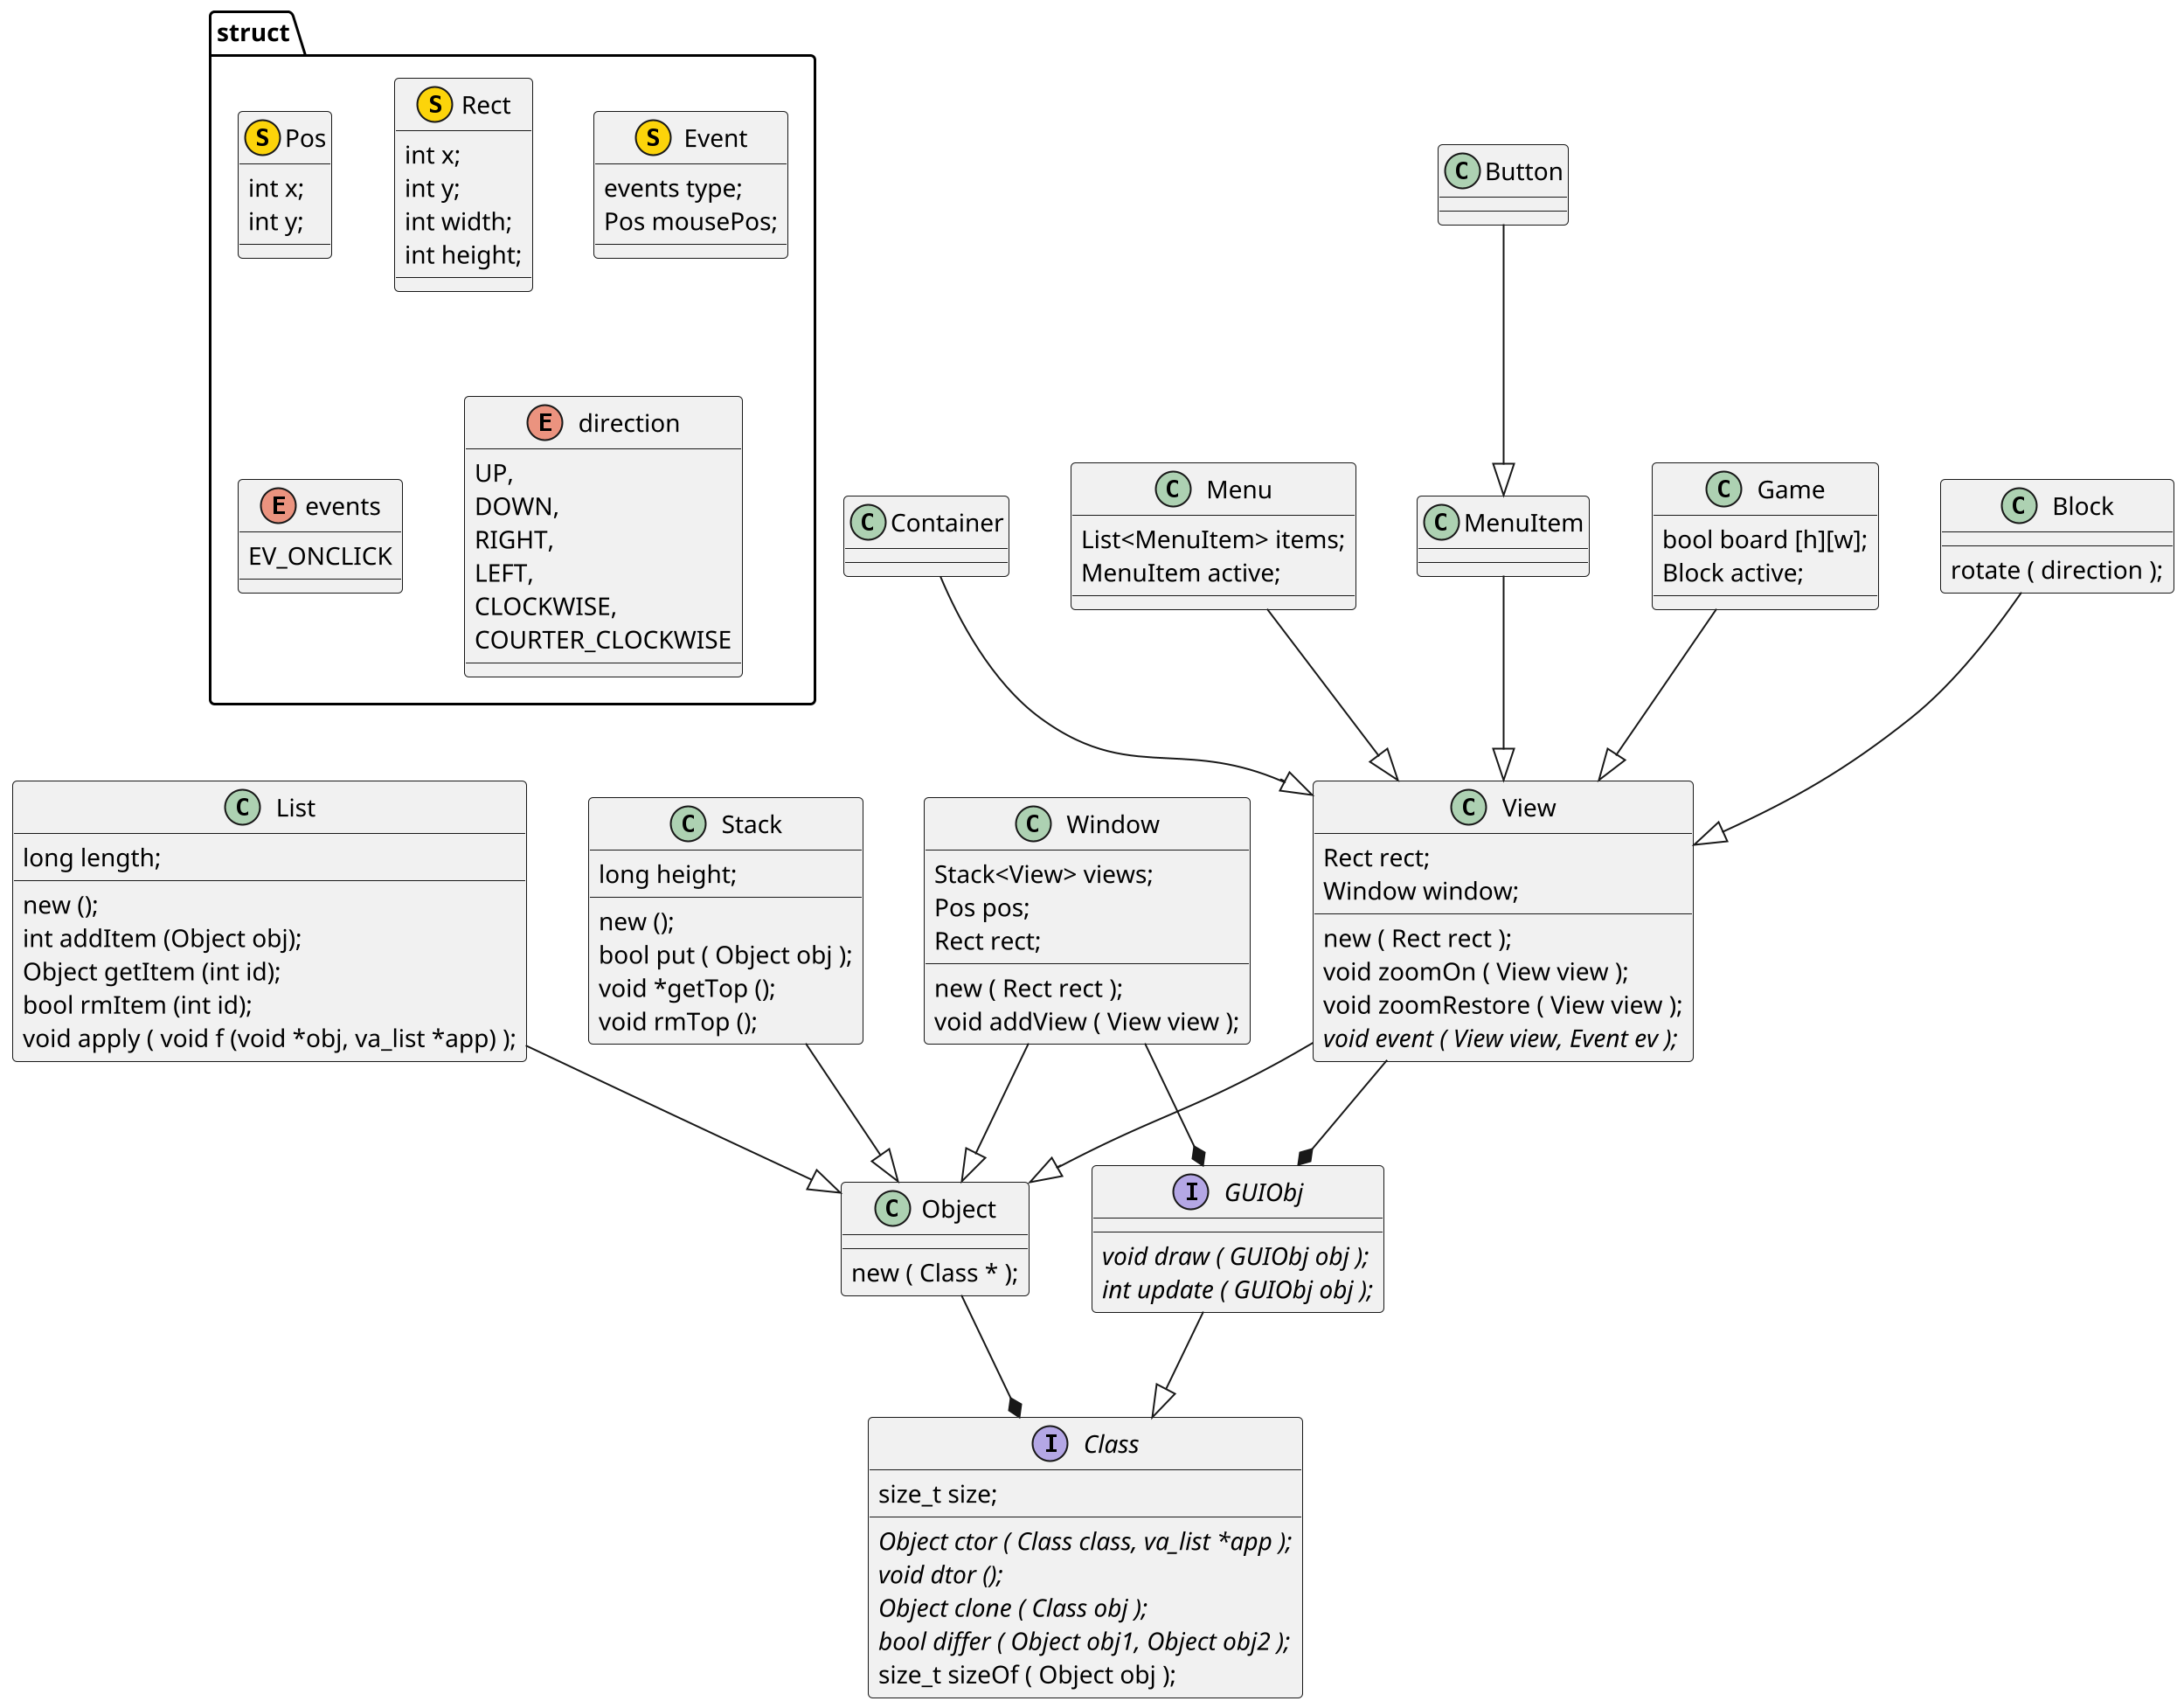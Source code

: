 @startuml
scale 2.0

'skinparam handwritten true
skinparam defaultFontName Monospace
skinparam classFontSize 18
skinparam defaultFontSize 14

package "struct" {
	class Pos <<(S,#fcd40a)>> {
		int x;
		int y;
	}
	class Rect <<(S,#fcd40a)>> {
		int x;
		int y;
		int width;
		int height;
	}
	class Event <<(S,#fcd40a)>> {
		events type;
		Pos mousePos;
	}
	enum events {
		EV_ONCLICK
	}
	enum direction {
		UP,
		DOWN,
		RIGHT,
		LEFT,
		CLOCKWISE,
		COURTER_CLOCKWISE
	}
}
interface Class {
	size_t size;
	{abstract} Object ctor ( Class class, va_list *app );
	{abstract} void dtor ();
	{abstract} Object clone ( Class obj );
	{abstract} bool differ ( Object obj1, Object obj2 );
	size_t sizeOf ( Object obj );
}

class Object {
	new ( Class * );
}
class List {
	long length;
	new ();
	int addItem (Object obj);
	Object getItem (int id);
	bool rmItem (int id);
	void apply ( void f (void *obj, va_list *app) );
}
class Stack {
	long height;
	new ();
	bool put ( Object obj );
	void *getTop ();
	void rmTop ();
}

interface GUIObj {
	{abstract} void draw ( GUIObj obj );
	{abstract} int update ( GUIObj obj );
}
class Window {
	Stack<View> views;
	Pos pos;
	Rect rect;
	new ( Rect rect );
	void addView ( View view );
}
class View {
	Rect rect;
	Window window;
	new ( Rect rect );
	void zoomOn ( View view );
	void zoomRestore ( View view );
	{abstract} void event ( View view, Event ev );
}
class Menu {
	List<MenuItem> items;
	MenuItem active;
}
class MenuItem
class Button
class Game {
	bool board [h][w];
	Block active;
}
class Block {
	rotate ( direction );
}
class Container {
}

Object --* Class

List --|> Object
Stack --|> Object

GUIObj --|> Class

Window --* GUIObj
Window --|> Object
View --* GUIObj
View --|> Object

Menu --|> View
Game --|> View
Block --|> View
MenuItem --|> View
Container	--|> View

Button --|> MenuItem

@enduml

